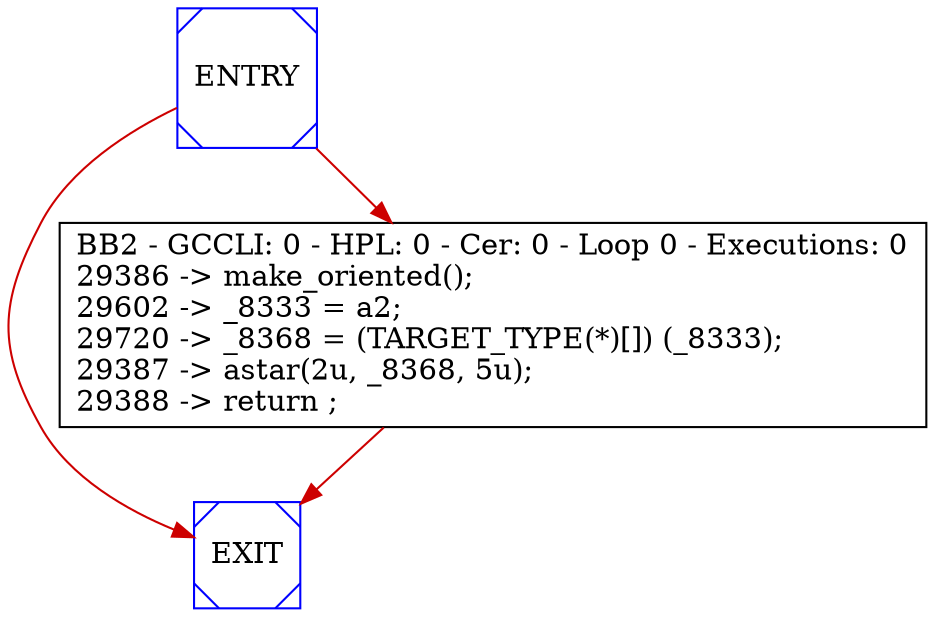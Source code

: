 digraph G {
0[color=blue,shape=Msquare, label="ENTRY"];
1[color=blue,shape=Msquare, label="EXIT"];
2[shape=box, label="BB2 - GCCLI: 0 - HPL: 0 - Cer: 0 - Loop 0 - Executions: 0\n29386 -> make_oriented();\l29602 -> _8333 = a2;\l29720 -> _8368 = (TARGET_TYPE(*)[]) (_8333);\l29387 -> astar(2u, _8368, 5u);\l29388 -> return ;\l"];
0->1 [fontcolor=blue, color=red3];
0->2 [fontcolor=blue, color=red3];
2->1 [fontcolor=blue, color=red3];
}
